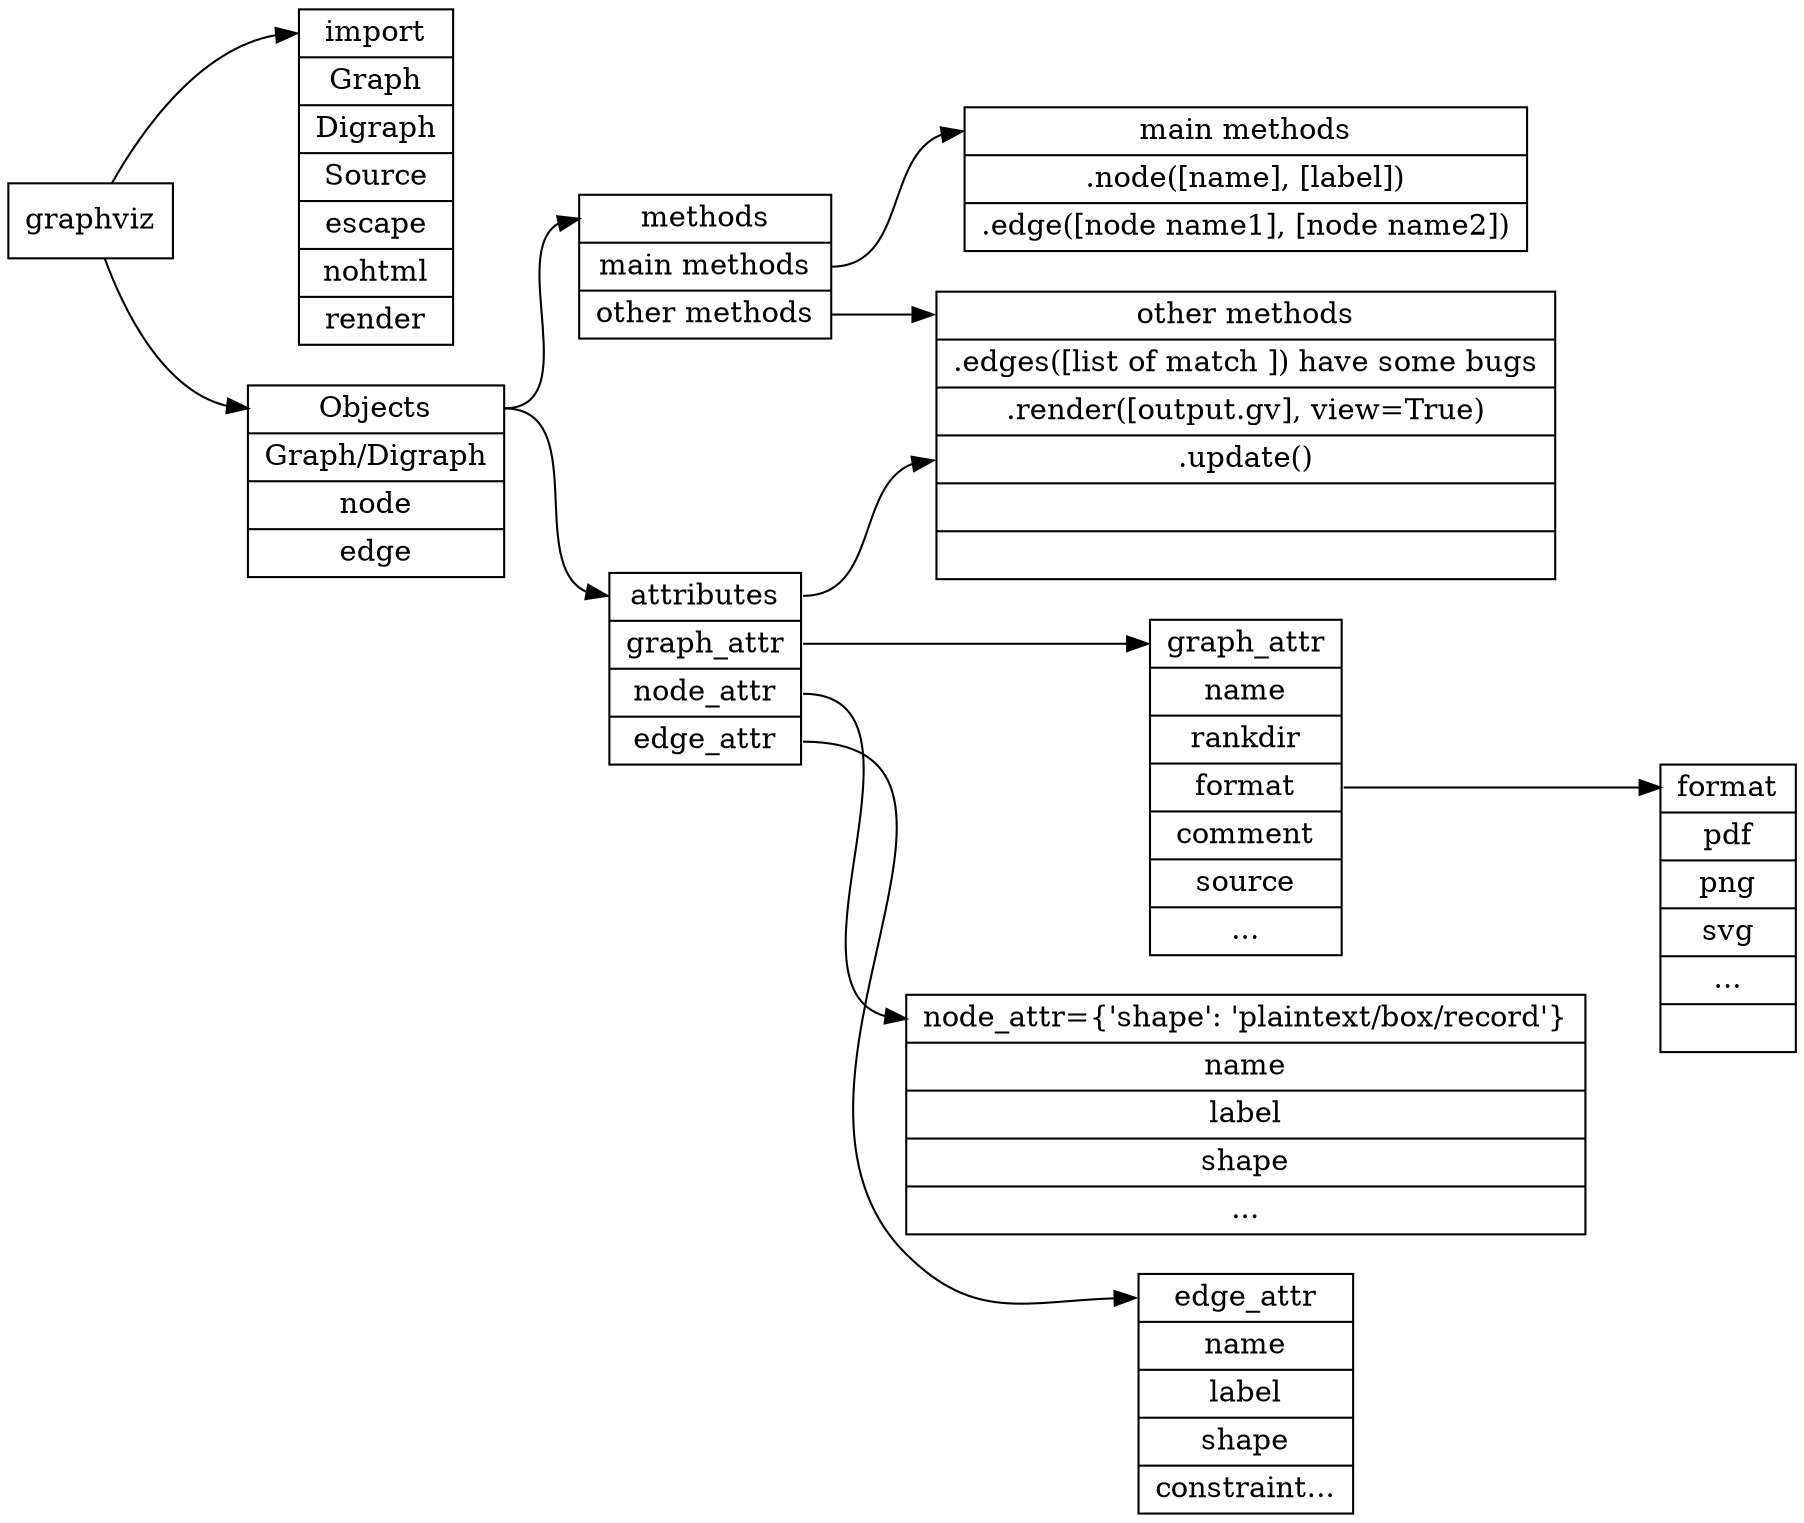 strict digraph mygra  {
	// splines="line"
	graph [rankdir=LR]
	node [shape=record]
	P [label="graphviz"]
	"import" [label="<ff>import|Graph|Digraph|Source|escape|nohtml|render"]

	O [label="<f0>Objects|<f1>Graph/Digraph|<f2>node|<f3>edge"]
    "methods" [label="<f0>methods|<f1>main methods|<f2> other methods"]

	"main_methods" [label="<ff>main methods|<f0>.node([name], [label])|<f1>.edge([node name1], [node name2])"]
	"other_methods" [label="<ff>other methods|<f0>.edges([list of match ]) have some bugs|<f1>.render([output.gv], view=True)|<f2>.update()|<f3>|"]

	"attributes" [label="<f0>attributes|<f1>graph_attr|<f2>node_attr|<f3>edge_attr"]

    "node_attr" [label="<f0>node_attr=\{'shape': 'plaintext/box/record'\}|name|label|shape|..."]
    "edge_attr" [label="<f0>edge_attr|name|label|shape|constraint..."]
    "graph_attr" [label="<f0>graph_attr|<f1>name|<f2>rankdir|<f3>format|<f4>comment|<f5>source|..."]
    "format" [label="<f0>format|<f1>pdf|<f2>png|<f3>svg|<f4>...|"]

    // "format" [label="<f0>|<f1>|<f2>|<f3>|<f4>|<f5>"]
    // 1
	P -> O:f0
	P -> "import":ff
	// 2
	O:f0 -> "methods":f0 
	O:f0 -> "attributes":f0

	//3
	"methods":f1 -> "main_methods":ff
	"methods":f2 -> "other_methods":ff

	"attributes":f2 -> "node_attr":f0
	"attributes":f3 -> "edge_attr":f0
	"attributes":f1 -> "graph_attr":f0

	"graph_attr":f3 -> "format":f0

	"attributes":f0 -> "other_methods":f2
	// "main_methods" -> "other_methods":ff

	// main methods
	// "main_methods":f0 -> A:f2
	// NE:f1 -> A:f3

	// attributes
	// A:f2 -> "node_attr":f0
	// A:f1 -> "graph_attr":f0


	// "graph_attr":f3 -> "format":f0

    // M:f1 -> A:f2
    // M:f2 -> A:f3
    // O:f1 -> "node_attr":f0
    // O:f1 -> "graph_attr":f0
}


